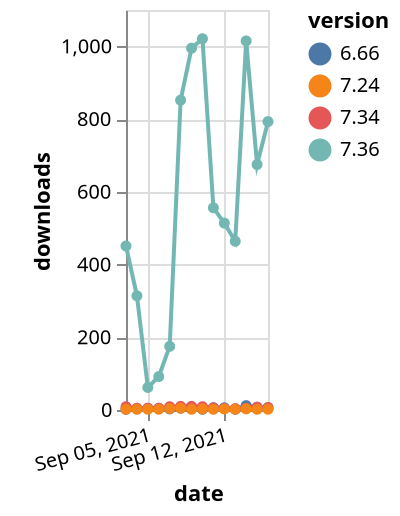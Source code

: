 {"$schema": "https://vega.github.io/schema/vega-lite/v5.json", "description": "A simple bar chart with embedded data.", "data": {"values": [{"date": "2021-09-03", "total": 10589, "delta": 2, "version": "6.66"}, {"date": "2021-09-04", "total": 10592, "delta": 3, "version": "6.66"}, {"date": "2021-09-05", "total": 10596, "delta": 4, "version": "6.66"}, {"date": "2021-09-06", "total": 10600, "delta": 4, "version": "6.66"}, {"date": "2021-09-07", "total": 10603, "delta": 3, "version": "6.66"}, {"date": "2021-09-08", "total": 10608, "delta": 5, "version": "6.66"}, {"date": "2021-09-09", "total": 10612, "delta": 4, "version": "6.66"}, {"date": "2021-09-10", "total": 10614, "delta": 2, "version": "6.66"}, {"date": "2021-09-11", "total": 10620, "delta": 6, "version": "6.66"}, {"date": "2021-09-12", "total": 10626, "delta": 6, "version": "6.66"}, {"date": "2021-09-13", "total": 10628, "delta": 2, "version": "6.66"}, {"date": "2021-09-14", "total": 10640, "delta": 12, "version": "6.66"}, {"date": "2021-09-15", "total": 10646, "delta": 6, "version": "6.66"}, {"date": "2021-09-16", "total": 10651, "delta": 5, "version": "6.66"}, {"date": "2021-09-03", "total": 88876, "delta": 9, "version": "7.34"}, {"date": "2021-09-04", "total": 88881, "delta": 5, "version": "7.34"}, {"date": "2021-09-05", "total": 88886, "delta": 5, "version": "7.34"}, {"date": "2021-09-06", "total": 88891, "delta": 5, "version": "7.34"}, {"date": "2021-09-07", "total": 88900, "delta": 9, "version": "7.34"}, {"date": "2021-09-08", "total": 88910, "delta": 10, "version": "7.34"}, {"date": "2021-09-09", "total": 88920, "delta": 10, "version": "7.34"}, {"date": "2021-09-10", "total": 88929, "delta": 9, "version": "7.34"}, {"date": "2021-09-11", "total": 88935, "delta": 6, "version": "7.34"}, {"date": "2021-09-12", "total": 88939, "delta": 4, "version": "7.34"}, {"date": "2021-09-13", "total": 88943, "delta": 4, "version": "7.34"}, {"date": "2021-09-14", "total": 88948, "delta": 5, "version": "7.34"}, {"date": "2021-09-15", "total": 88956, "delta": 8, "version": "7.34"}, {"date": "2021-09-16", "total": 88963, "delta": 7, "version": "7.34"}, {"date": "2021-09-03", "total": 172367, "delta": 451, "version": "7.36"}, {"date": "2021-09-04", "total": 172681, "delta": 314, "version": "7.36"}, {"date": "2021-09-05", "total": 172743, "delta": 62, "version": "7.36"}, {"date": "2021-09-06", "total": 172835, "delta": 92, "version": "7.36"}, {"date": "2021-09-07", "total": 173010, "delta": 175, "version": "7.36"}, {"date": "2021-09-08", "total": 173862, "delta": 852, "version": "7.36"}, {"date": "2021-09-09", "total": 174857, "delta": 995, "version": "7.36"}, {"date": "2021-09-10", "total": 175878, "delta": 1021, "version": "7.36"}, {"date": "2021-09-11", "total": 176434, "delta": 556, "version": "7.36"}, {"date": "2021-09-12", "total": 176948, "delta": 514, "version": "7.36"}, {"date": "2021-09-13", "total": 177412, "delta": 464, "version": "7.36"}, {"date": "2021-09-14", "total": 178427, "delta": 1015, "version": "7.36"}, {"date": "2021-09-15", "total": 179102, "delta": 675, "version": "7.36"}, {"date": "2021-09-16", "total": 179895, "delta": 793, "version": "7.36"}, {"date": "2021-09-03", "total": 21610, "delta": 2, "version": "7.24"}, {"date": "2021-09-04", "total": 21612, "delta": 2, "version": "7.24"}, {"date": "2021-09-05", "total": 21614, "delta": 2, "version": "7.24"}, {"date": "2021-09-06", "total": 21616, "delta": 2, "version": "7.24"}, {"date": "2021-09-07", "total": 21620, "delta": 4, "version": "7.24"}, {"date": "2021-09-08", "total": 21625, "delta": 5, "version": "7.24"}, {"date": "2021-09-09", "total": 21627, "delta": 2, "version": "7.24"}, {"date": "2021-09-10", "total": 21630, "delta": 3, "version": "7.24"}, {"date": "2021-09-11", "total": 21632, "delta": 2, "version": "7.24"}, {"date": "2021-09-12", "total": 21635, "delta": 3, "version": "7.24"}, {"date": "2021-09-13", "total": 21637, "delta": 2, "version": "7.24"}, {"date": "2021-09-14", "total": 21640, "delta": 3, "version": "7.24"}, {"date": "2021-09-15", "total": 21642, "delta": 2, "version": "7.24"}, {"date": "2021-09-16", "total": 21644, "delta": 2, "version": "7.24"}]}, "width": "container", "mark": {"type": "line", "point": {"filled": true}}, "encoding": {"x": {"field": "date", "type": "temporal", "timeUnit": "yearmonthdate", "title": "date", "axis": {"labelAngle": -15}}, "y": {"field": "delta", "type": "quantitative", "title": "downloads"}, "color": {"field": "version", "type": "nominal"}, "tooltip": {"field": "delta"}}}